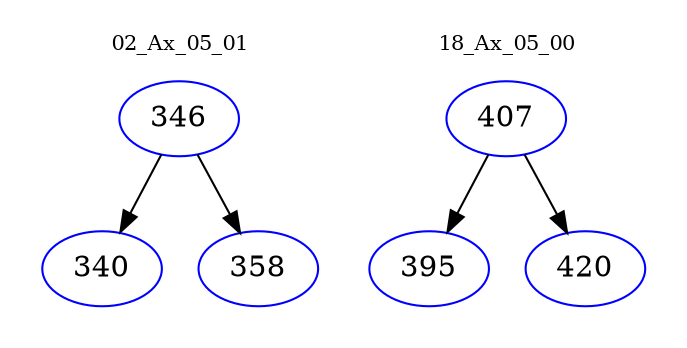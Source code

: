 digraph{
subgraph cluster_0 {
color = white
label = "02_Ax_05_01";
fontsize=10;
T0_346 [label="346", color="blue"]
T0_346 -> T0_340 [color="black"]
T0_340 [label="340", color="blue"]
T0_346 -> T0_358 [color="black"]
T0_358 [label="358", color="blue"]
}
subgraph cluster_1 {
color = white
label = "18_Ax_05_00";
fontsize=10;
T1_407 [label="407", color="blue"]
T1_407 -> T1_395 [color="black"]
T1_395 [label="395", color="blue"]
T1_407 -> T1_420 [color="black"]
T1_420 [label="420", color="blue"]
}
}
